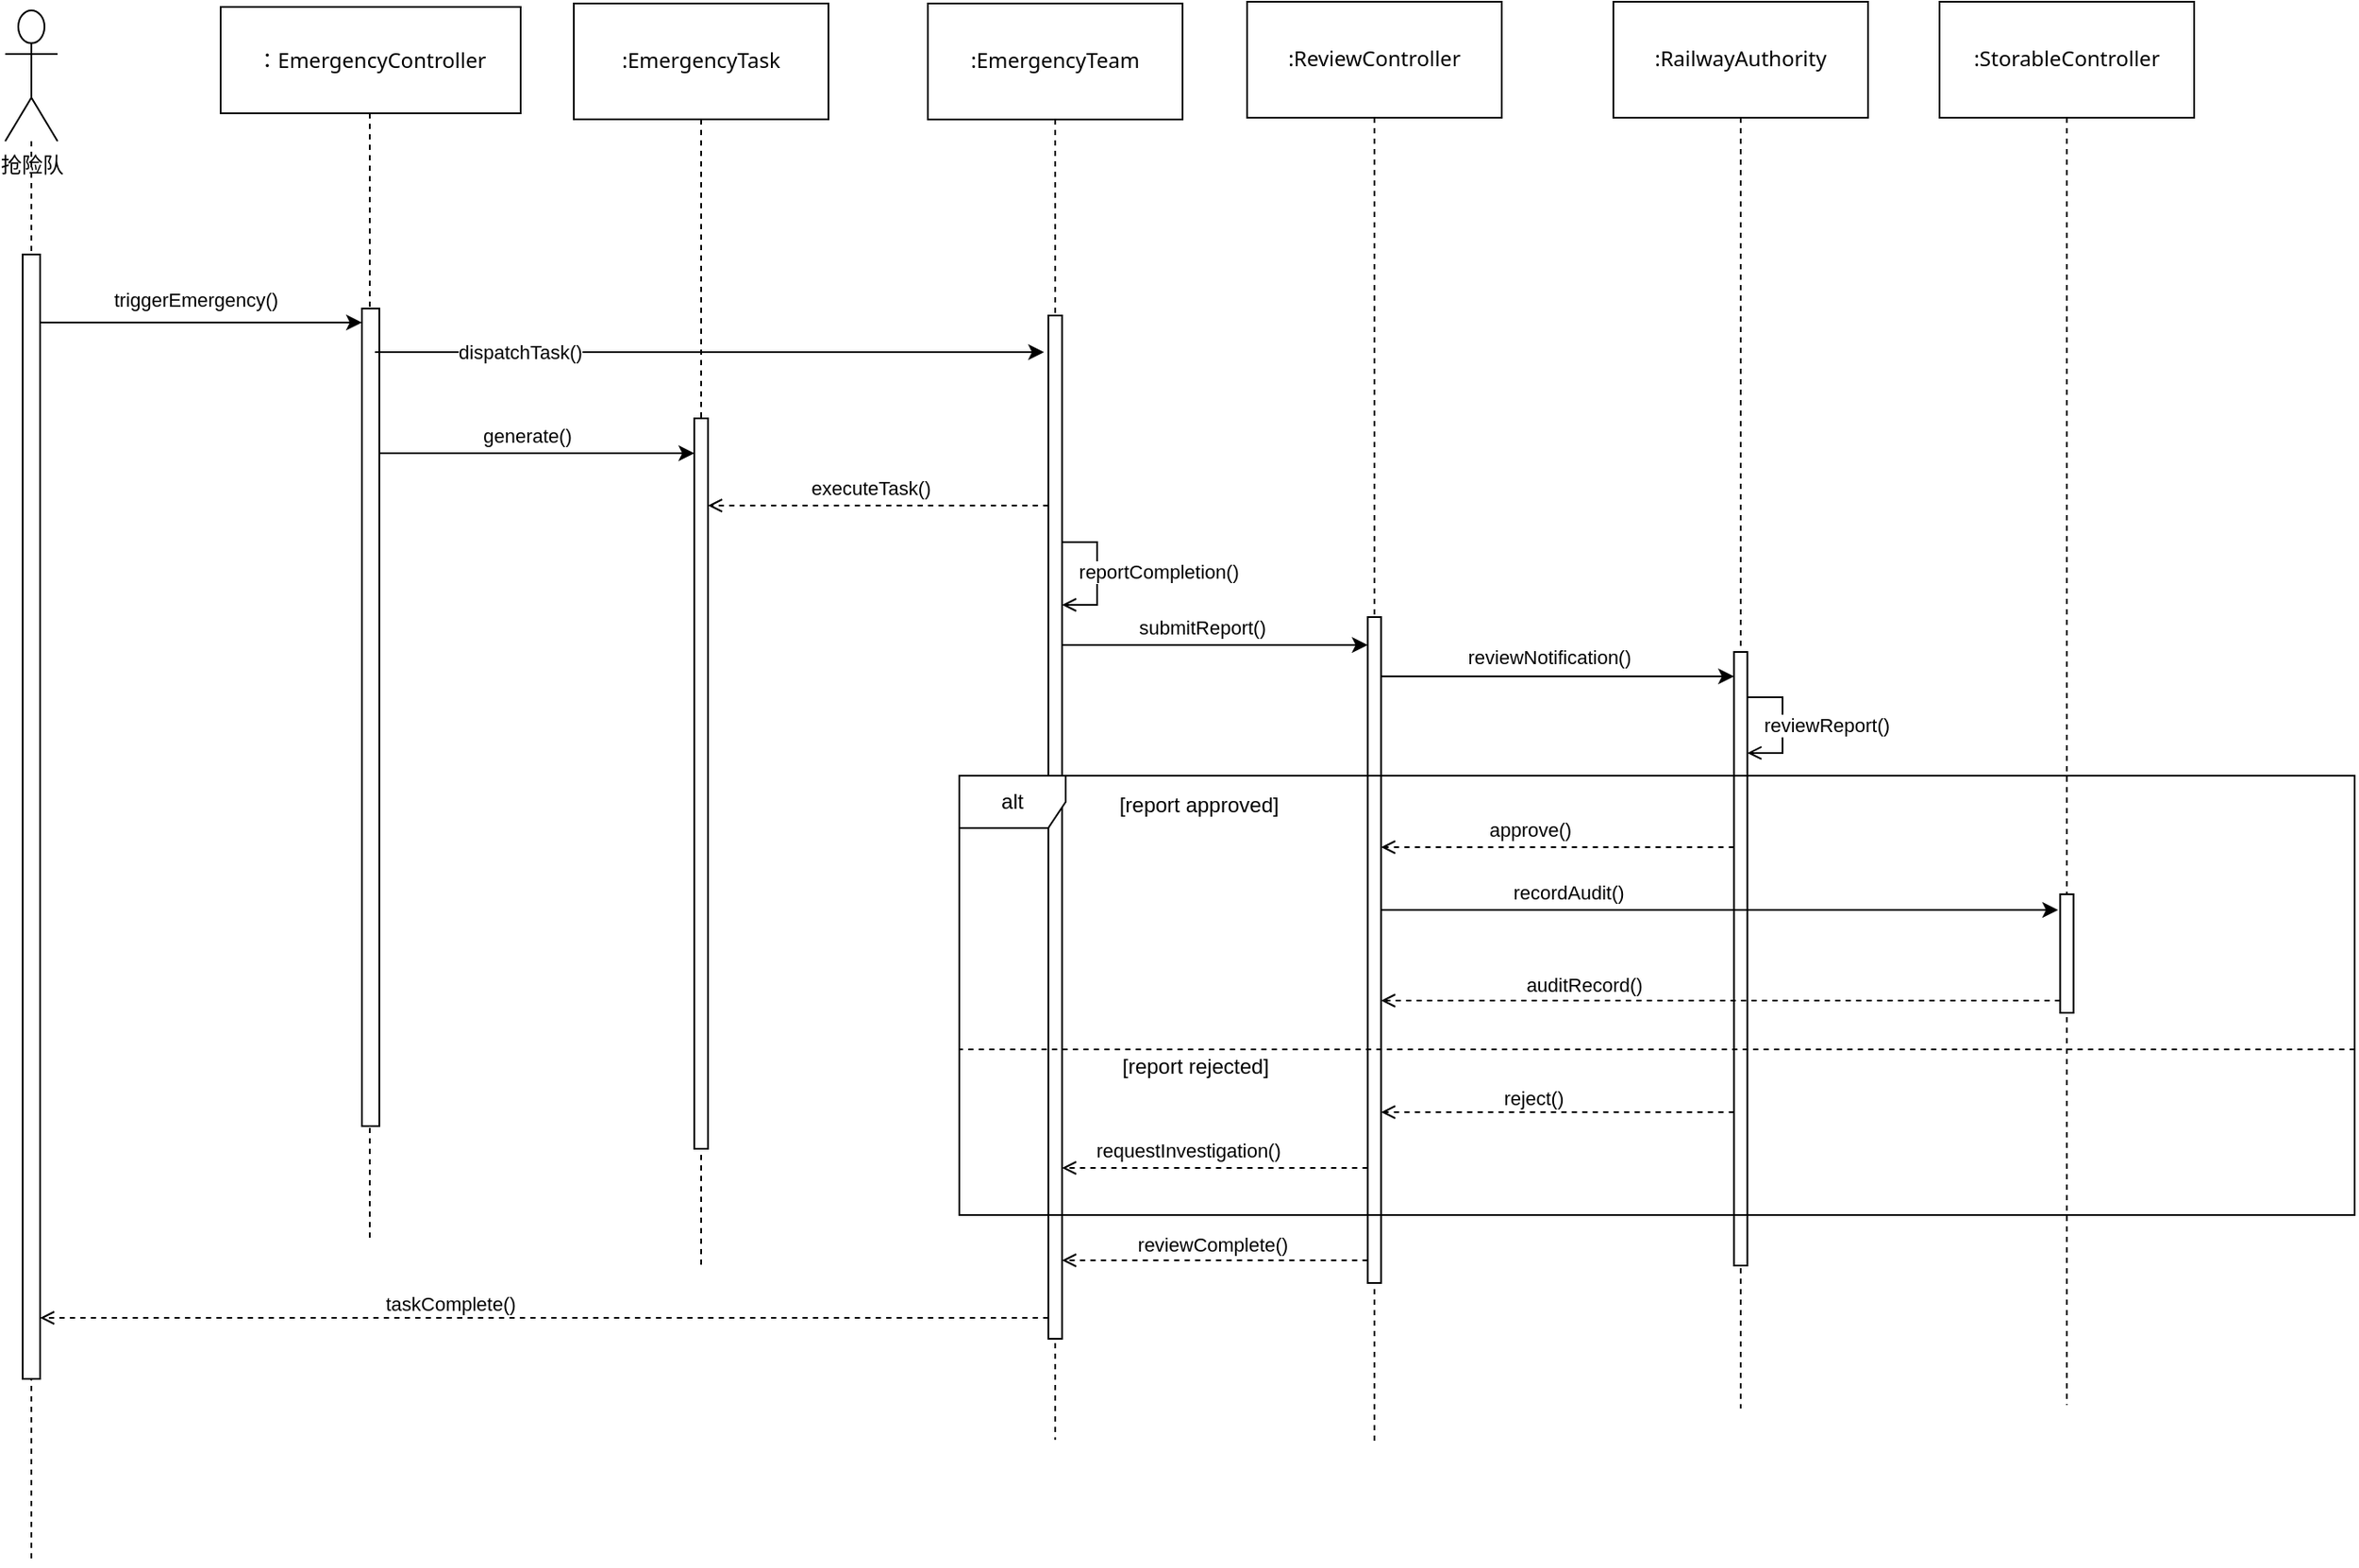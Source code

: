<mxfile version="27.2.0">
  <diagram name="第 1 页" id="xFlkvtPawCAcZ2Zmb_b7">
    <mxGraphModel dx="1405" dy="747" grid="0" gridSize="10" guides="1" tooltips="1" connect="1" arrows="1" fold="1" page="0" pageScale="1" pageWidth="827" pageHeight="1169" math="0" shadow="0">
      <root>
        <mxCell id="0" />
        <mxCell id="1" parent="0" />
        <mxCell id="qgLrqtivK7m1MMnGs5ls-14" value="" style="group" parent="1" vertex="1" connectable="0">
          <mxGeometry x="207" y="81" width="191" height="810" as="geometry" />
        </mxCell>
        <mxCell id="qgLrqtivK7m1MMnGs5ls-12" style="edgeStyle=orthogonalEdgeStyle;rounded=0;orthogonalLoop=1;jettySize=auto;html=1;endArrow=none;endFill=0;dashed=1;" parent="qgLrqtivK7m1MMnGs5ls-14" source="qgLrqtivK7m1MMnGs5ls-3" edge="1">
          <mxGeometry relative="1" as="geometry">
            <mxPoint x="95" y="709" as="targetPoint" />
          </mxGeometry>
        </mxCell>
        <mxCell id="qgLrqtivK7m1MMnGs5ls-3" value="&lt;div style=&quot;text-align: start;&quot;&gt;&lt;span style=&quot;color: light-dark(rgb(0, 0, 0), rgb(255, 255, 255)); text-wrap-mode: nowrap; background-color: rgb(255, 255, 255);&quot;&gt;&lt;font face=&quot;ui-sans-serif, system-ui, sans-serif, Apple Color Emoji, Segoe UI Emoji, Segoe UI Symbol, Noto Color Emoji&quot;&gt;：EmergencyController&lt;/font&gt;&lt;/span&gt;&lt;/div&gt;" style="rounded=0;whiteSpace=wrap;html=1;" parent="qgLrqtivK7m1MMnGs5ls-14" vertex="1">
          <mxGeometry x="9.5" y="3" width="172" height="61" as="geometry" />
        </mxCell>
        <mxCell id="qgLrqtivK7m1MMnGs5ls-13" value="" style="html=1;points=[[0,0,0,0,5],[0,1,0,0,-5],[1,0,0,0,5],[1,1,0,0,-5]];perimeter=orthogonalPerimeter;outlineConnect=0;targetShapes=umlLifeline;portConstraint=eastwest;newEdgeStyle={&quot;curved&quot;:0,&quot;rounded&quot;:0};" parent="qgLrqtivK7m1MMnGs5ls-14" vertex="1">
          <mxGeometry x="90.5" y="176" width="10" height="469" as="geometry" />
        </mxCell>
        <mxCell id="qgLrqtivK7m1MMnGs5ls-18" value="" style="group" parent="1" vertex="1" connectable="0">
          <mxGeometry x="93" y="86" width="30" height="785" as="geometry" />
        </mxCell>
        <mxCell id="qgLrqtivK7m1MMnGs5ls-16" style="edgeStyle=orthogonalEdgeStyle;rounded=0;orthogonalLoop=1;jettySize=auto;html=1;endArrow=none;endFill=0;dashed=1;" parent="qgLrqtivK7m1MMnGs5ls-18" source="qgLrqtivK7m1MMnGs5ls-1" edge="1">
          <mxGeometry relative="1" as="geometry">
            <mxPoint x="15" y="890.853" as="targetPoint" />
          </mxGeometry>
        </mxCell>
        <mxCell id="qgLrqtivK7m1MMnGs5ls-1" value="抢险队" style="shape=umlActor;verticalLabelPosition=bottom;verticalAlign=top;html=1;outlineConnect=0;" parent="qgLrqtivK7m1MMnGs5ls-18" vertex="1">
          <mxGeometry width="30" height="74.985" as="geometry" />
        </mxCell>
        <mxCell id="qgLrqtivK7m1MMnGs5ls-10" value="" style="html=1;points=[[0,0,0,0,5],[0,1,0,0,-5],[1,0,0,0,5],[1,1,0,0,-5]];perimeter=orthogonalPerimeter;outlineConnect=0;targetShapes=umlLifeline;portConstraint=eastwest;newEdgeStyle={&quot;curved&quot;:0,&quot;rounded&quot;:0};" parent="qgLrqtivK7m1MMnGs5ls-18" vertex="1">
          <mxGeometry x="10" y="139.97" width="10" height="645.03" as="geometry" />
        </mxCell>
        <mxCell id="qgLrqtivK7m1MMnGs5ls-39" value="" style="group" parent="1" vertex="1" connectable="0">
          <mxGeometry x="622" y="82" width="146" height="766" as="geometry" />
        </mxCell>
        <mxCell id="qgLrqtivK7m1MMnGs5ls-40" style="edgeStyle=orthogonalEdgeStyle;rounded=0;orthogonalLoop=1;jettySize=auto;html=1;endArrow=none;endFill=0;dashed=1;" parent="qgLrqtivK7m1MMnGs5ls-39" source="qgLrqtivK7m1MMnGs5ls-41" edge="1">
          <mxGeometry relative="1" as="geometry">
            <mxPoint x="73" y="824" as="targetPoint" />
          </mxGeometry>
        </mxCell>
        <mxCell id="qgLrqtivK7m1MMnGs5ls-41" value="&lt;span style=&quot;font-family: ui-sans-serif, system-ui, sans-serif, &amp;quot;Apple Color Emoji&amp;quot;, &amp;quot;Segoe UI Emoji&amp;quot;, &amp;quot;Segoe UI Symbol&amp;quot;, &amp;quot;Noto Color Emoji&amp;quot;; text-align: start; text-wrap-mode: nowrap; background-color: rgb(255, 255, 255);&quot;&gt;:EmergencyTeam&lt;/span&gt;" style="rounded=0;whiteSpace=wrap;html=1;" parent="qgLrqtivK7m1MMnGs5ls-39" vertex="1">
          <mxGeometry width="146" height="66.55" as="geometry" />
        </mxCell>
        <mxCell id="qgLrqtivK7m1MMnGs5ls-43" value="" style="html=1;points=[[0,0,0,0,5],[0,1,0,0,-5],[1,0,0,0,5],[1,1,0,0,-5]];perimeter=orthogonalPerimeter;outlineConnect=0;targetShapes=umlLifeline;portConstraint=eastwest;newEdgeStyle={&quot;curved&quot;:0,&quot;rounded&quot;:0};" parent="qgLrqtivK7m1MMnGs5ls-39" vertex="1">
          <mxGeometry x="69.09" y="179" width="7.82" height="587" as="geometry" />
        </mxCell>
        <mxCell id="gtQBgWxJ8rr2tK2Lz2N0-35" style="edgeStyle=orthogonalEdgeStyle;rounded=0;orthogonalLoop=1;jettySize=auto;html=1;curved=0;endArrow=open;endFill=0;" parent="qgLrqtivK7m1MMnGs5ls-39" edge="1">
          <mxGeometry relative="1" as="geometry">
            <mxPoint x="76.91" y="309" as="sourcePoint" />
            <mxPoint x="76.91" y="345.0" as="targetPoint" />
            <Array as="points">
              <mxPoint x="97" y="309" />
            </Array>
          </mxGeometry>
        </mxCell>
        <mxCell id="gtQBgWxJ8rr2tK2Lz2N0-36" value="reportCompletion()" style="edgeLabel;html=1;align=center;verticalAlign=middle;resizable=0;points=[];" parent="gtQBgWxJ8rr2tK2Lz2N0-35" vertex="1" connectable="0">
          <mxGeometry x="-0.122" y="3" relative="1" as="geometry">
            <mxPoint x="32" y="3" as="offset" />
          </mxGeometry>
        </mxCell>
        <mxCell id="qgLrqtivK7m1MMnGs5ls-44" value="" style="group" parent="1" vertex="1" connectable="0">
          <mxGeometry x="805" y="81" width="146" height="735" as="geometry" />
        </mxCell>
        <mxCell id="qgLrqtivK7m1MMnGs5ls-45" style="edgeStyle=orthogonalEdgeStyle;rounded=0;orthogonalLoop=1;jettySize=auto;html=1;endArrow=none;endFill=0;dashed=1;" parent="qgLrqtivK7m1MMnGs5ls-44" source="qgLrqtivK7m1MMnGs5ls-46" edge="1">
          <mxGeometry relative="1" as="geometry">
            <mxPoint x="73" y="826" as="targetPoint" />
          </mxGeometry>
        </mxCell>
        <mxCell id="qgLrqtivK7m1MMnGs5ls-46" value="&lt;div style=&quot;text-align: start;&quot;&gt;&lt;span style=&quot;color: light-dark(rgb(0, 0, 0), rgb(255, 255, 255)); text-wrap-mode: nowrap; background-color: rgb(255, 255, 255);&quot;&gt;&lt;font face=&quot;ui-sans-serif, system-ui, sans-serif, Apple Color Emoji, Segoe UI Emoji, Segoe UI Symbol, Noto Color Emoji&quot;&gt;:ReviewController&lt;/font&gt;&lt;/span&gt;&lt;/div&gt;" style="rounded=0;whiteSpace=wrap;html=1;" parent="qgLrqtivK7m1MMnGs5ls-44" vertex="1">
          <mxGeometry width="146" height="66.55" as="geometry" />
        </mxCell>
        <mxCell id="qgLrqtivK7m1MMnGs5ls-48" value="" style="html=1;points=[[0,0,0,0,5],[0,1,0,0,-5],[1,0,0,0,5],[1,1,0,0,-5]];perimeter=orthogonalPerimeter;outlineConnect=0;targetShapes=umlLifeline;portConstraint=eastwest;newEdgeStyle={&quot;curved&quot;:0,&quot;rounded&quot;:0};" parent="qgLrqtivK7m1MMnGs5ls-44" vertex="1">
          <mxGeometry x="69.18" y="353" width="7.64" height="382" as="geometry" />
        </mxCell>
        <mxCell id="gtQBgWxJ8rr2tK2Lz2N0-13" value="" style="group" parent="1" vertex="1" connectable="0">
          <mxGeometry x="1015" y="81" width="146" height="725" as="geometry" />
        </mxCell>
        <mxCell id="gtQBgWxJ8rr2tK2Lz2N0-14" style="edgeStyle=orthogonalEdgeStyle;rounded=0;orthogonalLoop=1;jettySize=auto;html=1;endArrow=none;endFill=0;dashed=1;" parent="gtQBgWxJ8rr2tK2Lz2N0-13" source="gtQBgWxJ8rr2tK2Lz2N0-15" edge="1">
          <mxGeometry relative="1" as="geometry">
            <mxPoint x="73" y="807" as="targetPoint" />
          </mxGeometry>
        </mxCell>
        <mxCell id="gtQBgWxJ8rr2tK2Lz2N0-15" value="&lt;div style=&quot;text-align: start;&quot;&gt;&lt;span style=&quot;color: light-dark(rgb(0, 0, 0), rgb(255, 255, 255)); text-wrap-mode: nowrap; background-color: rgb(255, 255, 255);&quot;&gt;&lt;font face=&quot;ui-sans-serif, system-ui, sans-serif, Apple Color Emoji, Segoe UI Emoji, Segoe UI Symbol, Noto Color Emoji&quot;&gt;:RailwayAuthority&lt;/font&gt;&lt;/span&gt;&lt;/div&gt;" style="rounded=0;whiteSpace=wrap;html=1;" parent="gtQBgWxJ8rr2tK2Lz2N0-13" vertex="1">
          <mxGeometry width="146" height="66.55" as="geometry" />
        </mxCell>
        <mxCell id="gtQBgWxJ8rr2tK2Lz2N0-16" value="" style="html=1;points=[[0,0,0,0,5],[0,1,0,0,-5],[1,0,0,0,5],[1,1,0,0,-5]];perimeter=orthogonalPerimeter;outlineConnect=0;targetShapes=umlLifeline;portConstraint=eastwest;newEdgeStyle={&quot;curved&quot;:0,&quot;rounded&quot;:0};" parent="gtQBgWxJ8rr2tK2Lz2N0-13" vertex="1">
          <mxGeometry x="69.18" y="373" width="7.64" height="352" as="geometry" />
        </mxCell>
        <mxCell id="gtQBgWxJ8rr2tK2Lz2N0-41" style="edgeStyle=orthogonalEdgeStyle;rounded=0;orthogonalLoop=1;jettySize=auto;html=1;curved=0;endArrow=open;endFill=0;" parent="gtQBgWxJ8rr2tK2Lz2N0-13" edge="1">
          <mxGeometry relative="1" as="geometry">
            <mxPoint x="76.82" y="399" as="sourcePoint" />
            <mxPoint x="76.82" y="430.98" as="targetPoint" />
            <Array as="points">
              <mxPoint x="97" y="399" />
            </Array>
          </mxGeometry>
        </mxCell>
        <mxCell id="gtQBgWxJ8rr2tK2Lz2N0-42" value="reviewReport()" style="edgeLabel;html=1;align=center;verticalAlign=middle;resizable=0;points=[];" parent="gtQBgWxJ8rr2tK2Lz2N0-41" vertex="1" connectable="0">
          <mxGeometry x="-0.089" y="-2" relative="1" as="geometry">
            <mxPoint x="27" y="3" as="offset" />
          </mxGeometry>
        </mxCell>
        <mxCell id="gtQBgWxJ8rr2tK2Lz2N0-17" value="" style="group" parent="1" vertex="1" connectable="0">
          <mxGeometry x="1202" y="81" width="146" height="728" as="geometry" />
        </mxCell>
        <mxCell id="gtQBgWxJ8rr2tK2Lz2N0-18" style="edgeStyle=orthogonalEdgeStyle;rounded=0;orthogonalLoop=1;jettySize=auto;html=1;endArrow=none;endFill=0;dashed=1;" parent="gtQBgWxJ8rr2tK2Lz2N0-17" source="gtQBgWxJ8rr2tK2Lz2N0-19" edge="1">
          <mxGeometry relative="1" as="geometry">
            <mxPoint x="73" y="805" as="targetPoint" />
          </mxGeometry>
        </mxCell>
        <mxCell id="gtQBgWxJ8rr2tK2Lz2N0-19" value="&lt;div style=&quot;text-align: start;&quot;&gt;&lt;span style=&quot;color: light-dark(rgb(0, 0, 0), rgb(255, 255, 255)); text-wrap-mode: nowrap; background-color: rgb(255, 255, 255);&quot;&gt;&lt;font face=&quot;ui-sans-serif, system-ui, sans-serif, Apple Color Emoji, Segoe UI Emoji, Segoe UI Symbol, Noto Color Emoji&quot;&gt;:StorableController&lt;/font&gt;&lt;/span&gt;&lt;/div&gt;" style="rounded=0;whiteSpace=wrap;html=1;" parent="gtQBgWxJ8rr2tK2Lz2N0-17" vertex="1">
          <mxGeometry width="146" height="66.55" as="geometry" />
        </mxCell>
        <mxCell id="gtQBgWxJ8rr2tK2Lz2N0-20" value="" style="html=1;points=[[0,0,0,0,5],[0,1,0,0,-5],[1,0,0,0,5],[1,1,0,0,-5]];perimeter=orthogonalPerimeter;outlineConnect=0;targetShapes=umlLifeline;portConstraint=eastwest;newEdgeStyle={&quot;curved&quot;:0,&quot;rounded&quot;:0};" parent="gtQBgWxJ8rr2tK2Lz2N0-17" vertex="1">
          <mxGeometry x="69.18" y="512" width="7.64" height="68" as="geometry" />
        </mxCell>
        <mxCell id="gtQBgWxJ8rr2tK2Lz2N0-21" value="" style="group" parent="1" vertex="1" connectable="0">
          <mxGeometry x="419" y="82" width="146" height="664" as="geometry" />
        </mxCell>
        <mxCell id="gtQBgWxJ8rr2tK2Lz2N0-22" style="edgeStyle=orthogonalEdgeStyle;rounded=0;orthogonalLoop=1;jettySize=auto;html=1;endArrow=none;endFill=0;dashed=1;" parent="gtQBgWxJ8rr2tK2Lz2N0-21" source="gtQBgWxJ8rr2tK2Lz2N0-23" edge="1">
          <mxGeometry relative="1" as="geometry">
            <mxPoint x="73" y="724" as="targetPoint" />
          </mxGeometry>
        </mxCell>
        <mxCell id="gtQBgWxJ8rr2tK2Lz2N0-23" value="&lt;span style=&quot;font-family: ui-sans-serif, system-ui, sans-serif, &amp;quot;Apple Color Emoji&amp;quot;, &amp;quot;Segoe UI Emoji&amp;quot;, &amp;quot;Segoe UI Symbol&amp;quot;, &amp;quot;Noto Color Emoji&amp;quot;; text-align: start; text-wrap-mode: nowrap; background-color: rgb(255, 255, 255);&quot;&gt;:EmergencyTask&lt;/span&gt;" style="rounded=0;whiteSpace=wrap;html=1;" parent="gtQBgWxJ8rr2tK2Lz2N0-21" vertex="1">
          <mxGeometry width="146" height="66.45" as="geometry" />
        </mxCell>
        <mxCell id="gtQBgWxJ8rr2tK2Lz2N0-24" value="" style="html=1;points=[[0,0,0,0,5],[0,1,0,0,-5],[1,0,0,0,5],[1,1,0,0,-5]];perimeter=orthogonalPerimeter;outlineConnect=0;targetShapes=umlLifeline;portConstraint=eastwest;newEdgeStyle={&quot;curved&quot;:0,&quot;rounded&quot;:0};" parent="gtQBgWxJ8rr2tK2Lz2N0-21" vertex="1">
          <mxGeometry x="69.09" y="238" width="7.82" height="419" as="geometry" />
        </mxCell>
        <mxCell id="gtQBgWxJ8rr2tK2Lz2N0-29" style="edgeStyle=orthogonalEdgeStyle;rounded=0;orthogonalLoop=1;jettySize=auto;html=1;curved=0;" parent="gtQBgWxJ8rr2tK2Lz2N0-21" edge="1">
          <mxGeometry relative="1" as="geometry">
            <Array as="points">
              <mxPoint x="80.5" y="200" />
              <mxPoint x="80.5" y="200" />
            </Array>
            <mxPoint x="-114" y="200" as="sourcePoint" />
            <mxPoint x="269.59" y="200" as="targetPoint" />
          </mxGeometry>
        </mxCell>
        <mxCell id="gtQBgWxJ8rr2tK2Lz2N0-30" value="dispatchTask()" style="edgeLabel;html=1;align=center;verticalAlign=middle;resizable=0;points=[];" parent="gtQBgWxJ8rr2tK2Lz2N0-29" vertex="1" connectable="0">
          <mxGeometry x="-0.571" relative="1" as="geometry">
            <mxPoint as="offset" />
          </mxGeometry>
        </mxCell>
        <mxCell id="gtQBgWxJ8rr2tK2Lz2N0-25" style="edgeStyle=orthogonalEdgeStyle;rounded=0;orthogonalLoop=1;jettySize=auto;html=1;curved=0;" parent="1" source="qgLrqtivK7m1MMnGs5ls-10" target="qgLrqtivK7m1MMnGs5ls-13" edge="1">
          <mxGeometry relative="1" as="geometry">
            <mxPoint x="91.997" y="261.88" as="targetPoint" />
            <Array as="points">
              <mxPoint x="243" y="265" />
              <mxPoint x="243" y="265" />
            </Array>
          </mxGeometry>
        </mxCell>
        <mxCell id="gtQBgWxJ8rr2tK2Lz2N0-26" value="triggerEmergency()" style="edgeLabel;html=1;align=center;verticalAlign=middle;resizable=0;points=[];" parent="gtQBgWxJ8rr2tK2Lz2N0-25" vertex="1" connectable="0">
          <mxGeometry x="-0.041" y="-1" relative="1" as="geometry">
            <mxPoint y="-14" as="offset" />
          </mxGeometry>
        </mxCell>
        <mxCell id="gtQBgWxJ8rr2tK2Lz2N0-27" style="edgeStyle=orthogonalEdgeStyle;rounded=0;orthogonalLoop=1;jettySize=auto;html=1;curved=0;" parent="1" source="qgLrqtivK7m1MMnGs5ls-13" target="gtQBgWxJ8rr2tK2Lz2N0-24" edge="1">
          <mxGeometry relative="1" as="geometry">
            <Array as="points">
              <mxPoint x="404" y="340" />
              <mxPoint x="404" y="340" />
            </Array>
          </mxGeometry>
        </mxCell>
        <mxCell id="gtQBgWxJ8rr2tK2Lz2N0-28" value="generate()" style="edgeLabel;html=1;align=center;verticalAlign=middle;resizable=0;points=[];" parent="gtQBgWxJ8rr2tK2Lz2N0-27" vertex="1" connectable="0">
          <mxGeometry x="-0.065" y="1" relative="1" as="geometry">
            <mxPoint y="-9" as="offset" />
          </mxGeometry>
        </mxCell>
        <mxCell id="gtQBgWxJ8rr2tK2Lz2N0-33" style="edgeStyle=orthogonalEdgeStyle;rounded=0;orthogonalLoop=1;jettySize=auto;html=1;curved=0;dashed=1;endArrow=open;endFill=0;" parent="1" source="qgLrqtivK7m1MMnGs5ls-43" target="gtQBgWxJ8rr2tK2Lz2N0-24" edge="1">
          <mxGeometry relative="1" as="geometry">
            <Array as="points">
              <mxPoint x="630" y="370" />
              <mxPoint x="630" y="370" />
            </Array>
          </mxGeometry>
        </mxCell>
        <mxCell id="gtQBgWxJ8rr2tK2Lz2N0-34" value="executeTask()" style="edgeLabel;html=1;align=center;verticalAlign=middle;resizable=0;points=[];" parent="gtQBgWxJ8rr2tK2Lz2N0-33" vertex="1" connectable="0">
          <mxGeometry x="0.036" y="-3" relative="1" as="geometry">
            <mxPoint x="-1" y="-7" as="offset" />
          </mxGeometry>
        </mxCell>
        <mxCell id="gtQBgWxJ8rr2tK2Lz2N0-37" style="edgeStyle=orthogonalEdgeStyle;rounded=0;orthogonalLoop=1;jettySize=auto;html=1;curved=0;" parent="1" source="qgLrqtivK7m1MMnGs5ls-43" target="qgLrqtivK7m1MMnGs5ls-48" edge="1">
          <mxGeometry relative="1" as="geometry">
            <Array as="points">
              <mxPoint x="791" y="450" />
              <mxPoint x="791" y="450" />
            </Array>
          </mxGeometry>
        </mxCell>
        <mxCell id="gtQBgWxJ8rr2tK2Lz2N0-38" value="submitReport()" style="edgeLabel;html=1;align=center;verticalAlign=middle;resizable=0;points=[];" parent="gtQBgWxJ8rr2tK2Lz2N0-37" vertex="1" connectable="0">
          <mxGeometry x="-0.085" y="1" relative="1" as="geometry">
            <mxPoint y="-9" as="offset" />
          </mxGeometry>
        </mxCell>
        <mxCell id="gtQBgWxJ8rr2tK2Lz2N0-39" style="edgeStyle=orthogonalEdgeStyle;rounded=0;orthogonalLoop=1;jettySize=auto;html=1;curved=0;" parent="1" source="qgLrqtivK7m1MMnGs5ls-48" target="gtQBgWxJ8rr2tK2Lz2N0-16" edge="1">
          <mxGeometry relative="1" as="geometry">
            <Array as="points">
              <mxPoint x="1036" y="468" />
              <mxPoint x="1036" y="468" />
            </Array>
          </mxGeometry>
        </mxCell>
        <mxCell id="gtQBgWxJ8rr2tK2Lz2N0-40" value="reviewNotification()" style="edgeLabel;html=1;align=center;verticalAlign=middle;resizable=0;points=[];" parent="gtQBgWxJ8rr2tK2Lz2N0-39" vertex="1" connectable="0">
          <mxGeometry x="-0.06" y="-1" relative="1" as="geometry">
            <mxPoint x="1" y="-12" as="offset" />
          </mxGeometry>
        </mxCell>
        <mxCell id="gtQBgWxJ8rr2tK2Lz2N0-55" style="edgeStyle=orthogonalEdgeStyle;rounded=0;orthogonalLoop=1;jettySize=auto;html=1;entryX=0;entryY=0.653;entryDx=0;entryDy=0;entryPerimeter=0;exitX=1;exitY=0.551;exitDx=0;exitDy=0;exitPerimeter=0;dashed=1;endArrow=none;endFill=0;" parent="1" source="gtQBgWxJ8rr2tK2Lz2N0-44" target="gtQBgWxJ8rr2tK2Lz2N0-44" edge="1">
          <mxGeometry relative="1" as="geometry">
            <mxPoint x="430.09" y="1047.06" as="sourcePoint" />
            <mxPoint x="305.0" y="876.001" as="targetPoint" />
            <Array as="points">
              <mxPoint x="1440" y="682" />
              <mxPoint x="640" y="682" />
            </Array>
          </mxGeometry>
        </mxCell>
        <mxCell id="gtQBgWxJ8rr2tK2Lz2N0-44" value="alt" style="shape=umlFrame;whiteSpace=wrap;html=1;pointerEvents=0;recursiveResize=0;container=1;collapsible=0;width=61;height=30;" parent="1" vertex="1">
          <mxGeometry x="640" y="525" width="800" height="252" as="geometry" />
        </mxCell>
        <mxCell id="gtQBgWxJ8rr2tK2Lz2N0-47" style="edgeStyle=orthogonalEdgeStyle;rounded=0;orthogonalLoop=1;jettySize=auto;html=1;curved=0;" parent="gtQBgWxJ8rr2tK2Lz2N0-44" edge="1">
          <mxGeometry relative="1" as="geometry">
            <mxPoint x="242.0" y="77" as="sourcePoint" />
            <mxPoint x="630" y="77" as="targetPoint" />
            <Array as="points">
              <mxPoint x="343.18" y="77" />
              <mxPoint x="343.18" y="77" />
            </Array>
          </mxGeometry>
        </mxCell>
        <mxCell id="gtQBgWxJ8rr2tK2Lz2N0-48" value="recordAudit()" style="edgeLabel;html=1;align=center;verticalAlign=middle;resizable=0;points=[];" parent="gtQBgWxJ8rr2tK2Lz2N0-47" vertex="1" connectable="0">
          <mxGeometry x="-0.446" y="-2" relative="1" as="geometry">
            <mxPoint x="-1" y="-12" as="offset" />
          </mxGeometry>
        </mxCell>
        <mxCell id="gtQBgWxJ8rr2tK2Lz2N0-56" value="[report approved]" style="text;html=1;align=center;verticalAlign=middle;resizable=0;points=[];autosize=1;strokeColor=none;fillColor=none;" parent="gtQBgWxJ8rr2tK2Lz2N0-44" vertex="1">
          <mxGeometry x="82" y="4" width="109" height="26" as="geometry" />
        </mxCell>
        <mxCell id="gtQBgWxJ8rr2tK2Lz2N0-57" value="[report rejected]" style="text;html=1;align=center;verticalAlign=middle;resizable=0;points=[];autosize=1;strokeColor=none;fillColor=none;" parent="gtQBgWxJ8rr2tK2Lz2N0-44" vertex="1">
          <mxGeometry x="84" y="154" width="102" height="26" as="geometry" />
        </mxCell>
        <mxCell id="gtQBgWxJ8rr2tK2Lz2N0-45" style="edgeStyle=orthogonalEdgeStyle;rounded=0;orthogonalLoop=1;jettySize=auto;html=1;curved=0;endArrow=open;endFill=0;dashed=1;" parent="1" source="gtQBgWxJ8rr2tK2Lz2N0-16" target="qgLrqtivK7m1MMnGs5ls-48" edge="1">
          <mxGeometry relative="1" as="geometry">
            <Array as="points">
              <mxPoint x="1038" y="566" />
              <mxPoint x="1038" y="566" />
            </Array>
          </mxGeometry>
        </mxCell>
        <mxCell id="gtQBgWxJ8rr2tK2Lz2N0-46" value="approve()" style="edgeLabel;html=1;align=center;verticalAlign=middle;resizable=0;points=[];" parent="gtQBgWxJ8rr2tK2Lz2N0-45" vertex="1" connectable="0">
          <mxGeometry x="0.147" relative="1" as="geometry">
            <mxPoint x="-1" y="-10" as="offset" />
          </mxGeometry>
        </mxCell>
        <mxCell id="gtQBgWxJ8rr2tK2Lz2N0-49" style="edgeStyle=orthogonalEdgeStyle;rounded=0;orthogonalLoop=1;jettySize=auto;html=1;curved=0;dashed=1;endArrow=open;endFill=0;" parent="1" source="gtQBgWxJ8rr2tK2Lz2N0-20" target="qgLrqtivK7m1MMnGs5ls-48" edge="1">
          <mxGeometry relative="1" as="geometry">
            <Array as="points">
              <mxPoint x="1243" y="654" />
              <mxPoint x="1243" y="654" />
            </Array>
          </mxGeometry>
        </mxCell>
        <mxCell id="gtQBgWxJ8rr2tK2Lz2N0-50" value="auditRecord()" style="edgeLabel;html=1;align=center;verticalAlign=middle;resizable=0;points=[];" parent="gtQBgWxJ8rr2tK2Lz2N0-49" vertex="1" connectable="0">
          <mxGeometry x="0.369" y="4" relative="1" as="geometry">
            <mxPoint x="-7" y="-13" as="offset" />
          </mxGeometry>
        </mxCell>
        <mxCell id="gtQBgWxJ8rr2tK2Lz2N0-58" style="edgeStyle=orthogonalEdgeStyle;rounded=0;orthogonalLoop=1;jettySize=auto;html=1;curved=0;dashed=1;endArrow=open;endFill=0;" parent="1" source="gtQBgWxJ8rr2tK2Lz2N0-16" target="qgLrqtivK7m1MMnGs5ls-48" edge="1">
          <mxGeometry relative="1" as="geometry">
            <Array as="points">
              <mxPoint x="1038" y="718" />
              <mxPoint x="1038" y="718" />
            </Array>
          </mxGeometry>
        </mxCell>
        <mxCell id="gtQBgWxJ8rr2tK2Lz2N0-59" value="reject()" style="edgeLabel;html=1;align=center;verticalAlign=middle;resizable=0;points=[];" parent="gtQBgWxJ8rr2tK2Lz2N0-58" vertex="1" connectable="0">
          <mxGeometry x="0.125" relative="1" as="geometry">
            <mxPoint x="-1" y="-8" as="offset" />
          </mxGeometry>
        </mxCell>
        <mxCell id="gtQBgWxJ8rr2tK2Lz2N0-60" style="edgeStyle=orthogonalEdgeStyle;rounded=0;orthogonalLoop=1;jettySize=auto;html=1;curved=0;endArrow=open;endFill=0;dashed=1;" parent="1" source="qgLrqtivK7m1MMnGs5ls-48" target="qgLrqtivK7m1MMnGs5ls-43" edge="1">
          <mxGeometry relative="1" as="geometry">
            <Array as="points">
              <mxPoint x="834" y="750" />
              <mxPoint x="834" y="750" />
            </Array>
          </mxGeometry>
        </mxCell>
        <mxCell id="gtQBgWxJ8rr2tK2Lz2N0-61" value="requestInvestigation()" style="edgeLabel;html=1;align=center;verticalAlign=middle;resizable=0;points=[];" parent="gtQBgWxJ8rr2tK2Lz2N0-60" vertex="1" connectable="0">
          <mxGeometry x="0.23" y="3" relative="1" as="geometry">
            <mxPoint x="5" y="-13" as="offset" />
          </mxGeometry>
        </mxCell>
        <mxCell id="gtQBgWxJ8rr2tK2Lz2N0-62" style="edgeStyle=orthogonalEdgeStyle;rounded=0;orthogonalLoop=1;jettySize=auto;html=1;curved=0;endArrow=open;endFill=0;dashed=1;" parent="1" source="qgLrqtivK7m1MMnGs5ls-48" target="qgLrqtivK7m1MMnGs5ls-43" edge="1">
          <mxGeometry relative="1" as="geometry">
            <Array as="points">
              <mxPoint x="854" y="803" />
              <mxPoint x="854" y="803" />
            </Array>
          </mxGeometry>
        </mxCell>
        <mxCell id="gtQBgWxJ8rr2tK2Lz2N0-63" value="reviewComplete()" style="edgeLabel;html=1;align=center;verticalAlign=middle;resizable=0;points=[];" parent="gtQBgWxJ8rr2tK2Lz2N0-62" vertex="1" connectable="0">
          <mxGeometry x="0.013" relative="1" as="geometry">
            <mxPoint y="-9" as="offset" />
          </mxGeometry>
        </mxCell>
        <mxCell id="gtQBgWxJ8rr2tK2Lz2N0-64" style="edgeStyle=orthogonalEdgeStyle;rounded=0;orthogonalLoop=1;jettySize=auto;html=1;curved=0;dashed=1;endArrow=open;endFill=0;" parent="1" source="qgLrqtivK7m1MMnGs5ls-43" target="qgLrqtivK7m1MMnGs5ls-10" edge="1">
          <mxGeometry relative="1" as="geometry">
            <Array as="points">
              <mxPoint x="360" y="836" />
              <mxPoint x="360" y="836" />
            </Array>
          </mxGeometry>
        </mxCell>
        <mxCell id="gtQBgWxJ8rr2tK2Lz2N0-65" value="taskComplete()" style="edgeLabel;html=1;align=center;verticalAlign=middle;resizable=0;points=[];" parent="gtQBgWxJ8rr2tK2Lz2N0-64" vertex="1" connectable="0">
          <mxGeometry x="0.183" y="-2" relative="1" as="geometry">
            <mxPoint x="-1" y="-6" as="offset" />
          </mxGeometry>
        </mxCell>
      </root>
    </mxGraphModel>
  </diagram>
</mxfile>
